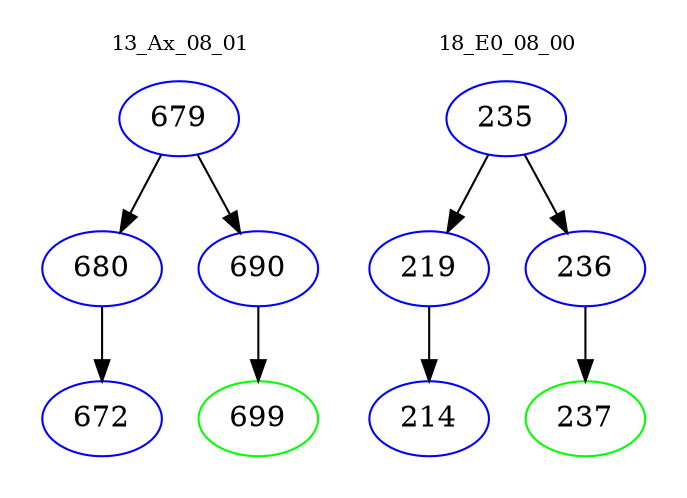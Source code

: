 digraph{
subgraph cluster_0 {
color = white
label = "13_Ax_08_01";
fontsize=10;
T0_679 [label="679", color="blue"]
T0_679 -> T0_680 [color="black"]
T0_680 [label="680", color="blue"]
T0_680 -> T0_672 [color="black"]
T0_672 [label="672", color="blue"]
T0_679 -> T0_690 [color="black"]
T0_690 [label="690", color="blue"]
T0_690 -> T0_699 [color="black"]
T0_699 [label="699", color="green"]
}
subgraph cluster_1 {
color = white
label = "18_E0_08_00";
fontsize=10;
T1_235 [label="235", color="blue"]
T1_235 -> T1_219 [color="black"]
T1_219 [label="219", color="blue"]
T1_219 -> T1_214 [color="black"]
T1_214 [label="214", color="blue"]
T1_235 -> T1_236 [color="black"]
T1_236 [label="236", color="blue"]
T1_236 -> T1_237 [color="black"]
T1_237 [label="237", color="green"]
}
}
